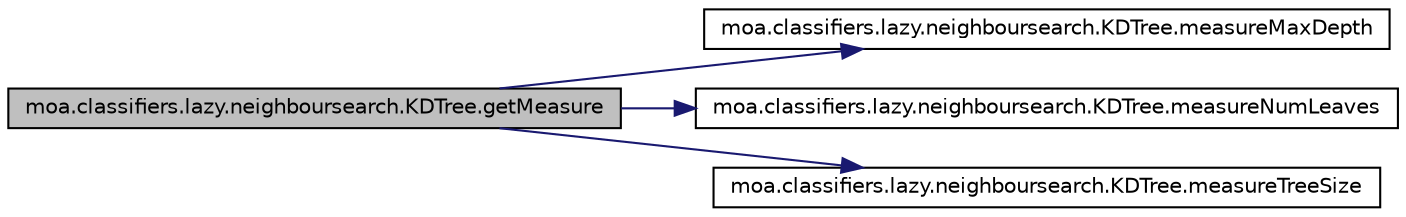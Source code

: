 digraph G
{
  edge [fontname="Helvetica",fontsize="10",labelfontname="Helvetica",labelfontsize="10"];
  node [fontname="Helvetica",fontsize="10",shape=record];
  rankdir=LR;
  Node1 [label="moa.classifiers.lazy.neighboursearch.KDTree.getMeasure",height=0.2,width=0.4,color="black", fillcolor="grey75", style="filled" fontcolor="black"];
  Node1 -> Node2 [color="midnightblue",fontsize="10",style="solid",fontname="Helvetica"];
  Node2 [label="moa.classifiers.lazy.neighboursearch.KDTree.measureMaxDepth",height=0.2,width=0.4,color="black", fillcolor="white", style="filled",URL="$classmoa_1_1classifiers_1_1lazy_1_1neighboursearch_1_1KDTree.html#a4e9ad90bfcd256d4ffbd3620cf022a46",tooltip="Returns the depth of the tree."];
  Node1 -> Node3 [color="midnightblue",fontsize="10",style="solid",fontname="Helvetica"];
  Node3 [label="moa.classifiers.lazy.neighboursearch.KDTree.measureNumLeaves",height=0.2,width=0.4,color="black", fillcolor="white", style="filled",URL="$classmoa_1_1classifiers_1_1lazy_1_1neighboursearch_1_1KDTree.html#acbeb5088e186ea3f8f6a325375c58972",tooltip="Returns the number of leaves."];
  Node1 -> Node4 [color="midnightblue",fontsize="10",style="solid",fontname="Helvetica"];
  Node4 [label="moa.classifiers.lazy.neighboursearch.KDTree.measureTreeSize",height=0.2,width=0.4,color="black", fillcolor="white", style="filled",URL="$classmoa_1_1classifiers_1_1lazy_1_1neighboursearch_1_1KDTree.html#a4ef0a0615b1b913226963e80d8fc5234",tooltip="Returns the size of the tree."];
}
